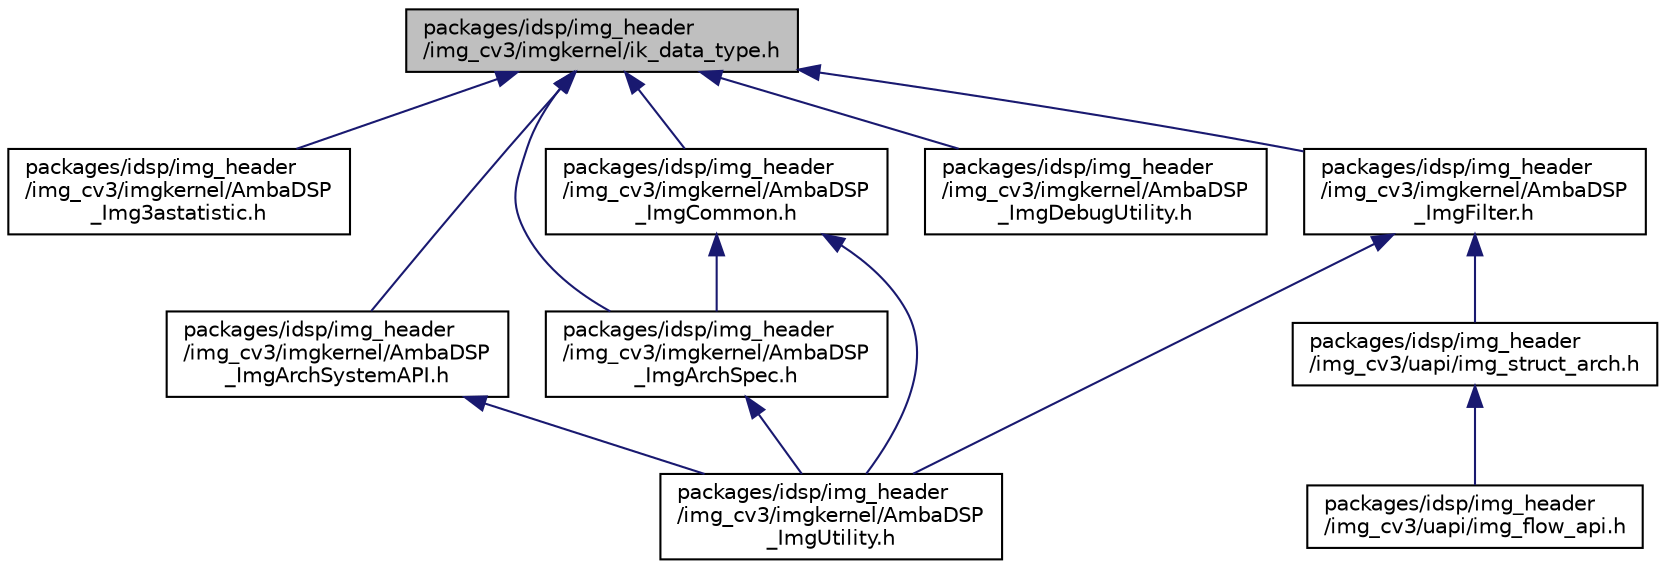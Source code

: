 digraph "packages/idsp/img_header/img_cv3/imgkernel/ik_data_type.h"
{
 // INTERACTIVE_SVG=YES
 // LATEX_PDF_SIZE
  bgcolor="transparent";
  edge [fontname="Helvetica",fontsize="10",labelfontname="Helvetica",labelfontsize="10"];
  node [fontname="Helvetica",fontsize="10",shape=record];
  Node1 [label="packages/idsp/img_header\l/img_cv3/imgkernel/ik_data_type.h",height=0.2,width=0.4,color="black", fillcolor="grey75", style="filled", fontcolor="black",tooltip=" "];
  Node1 -> Node2 [dir="back",color="midnightblue",fontsize="10",style="solid",fontname="Helvetica"];
  Node2 [label="packages/idsp/img_header\l/img_cv3/imgkernel/AmbaDSP\l_Img3astatistic.h",height=0.2,width=0.4,color="black",URL="$da/db1/AmbaDSP__Img3astatistic_8h.html",tooltip=" "];
  Node1 -> Node3 [dir="back",color="midnightblue",fontsize="10",style="solid",fontname="Helvetica"];
  Node3 [label="packages/idsp/img_header\l/img_cv3/imgkernel/AmbaDSP\l_ImgArchSpec.h",height=0.2,width=0.4,color="black",URL="$de/dc2/AmbaDSP__ImgArchSpec_8h.html",tooltip=" "];
  Node3 -> Node4 [dir="back",color="midnightblue",fontsize="10",style="solid",fontname="Helvetica"];
  Node4 [label="packages/idsp/img_header\l/img_cv3/imgkernel/AmbaDSP\l_ImgUtility.h",height=0.2,width=0.4,color="black",URL="$d0/d7d/AmbaDSP__ImgUtility_8h.html",tooltip=" "];
  Node1 -> Node5 [dir="back",color="midnightblue",fontsize="10",style="solid",fontname="Helvetica"];
  Node5 [label="packages/idsp/img_header\l/img_cv3/imgkernel/AmbaDSP\l_ImgArchSystemAPI.h",height=0.2,width=0.4,color="black",URL="$df/d27/AmbaDSP__ImgArchSystemAPI_8h.html",tooltip=" "];
  Node5 -> Node4 [dir="back",color="midnightblue",fontsize="10",style="solid",fontname="Helvetica"];
  Node1 -> Node6 [dir="back",color="midnightblue",fontsize="10",style="solid",fontname="Helvetica"];
  Node6 [label="packages/idsp/img_header\l/img_cv3/imgkernel/AmbaDSP\l_ImgCommon.h",height=0.2,width=0.4,color="black",URL="$de/d0c/AmbaDSP__ImgCommon_8h.html",tooltip=" "];
  Node6 -> Node3 [dir="back",color="midnightblue",fontsize="10",style="solid",fontname="Helvetica"];
  Node6 -> Node4 [dir="back",color="midnightblue",fontsize="10",style="solid",fontname="Helvetica"];
  Node1 -> Node7 [dir="back",color="midnightblue",fontsize="10",style="solid",fontname="Helvetica"];
  Node7 [label="packages/idsp/img_header\l/img_cv3/imgkernel/AmbaDSP\l_ImgDebugUtility.h",height=0.2,width=0.4,color="black",URL="$d1/d31/AmbaDSP__ImgDebugUtility_8h.html",tooltip=" "];
  Node1 -> Node8 [dir="back",color="midnightblue",fontsize="10",style="solid",fontname="Helvetica"];
  Node8 [label="packages/idsp/img_header\l/img_cv3/imgkernel/AmbaDSP\l_ImgFilter.h",height=0.2,width=0.4,color="black",URL="$d0/d20/AmbaDSP__ImgFilter_8h.html",tooltip=" "];
  Node8 -> Node4 [dir="back",color="midnightblue",fontsize="10",style="solid",fontname="Helvetica"];
  Node8 -> Node9 [dir="back",color="midnightblue",fontsize="10",style="solid",fontname="Helvetica"];
  Node9 [label="packages/idsp/img_header\l/img_cv3/uapi/img_struct_arch.h",height=0.2,width=0.4,color="black",URL="$d2/d1b/img__struct__arch_8h.html",tooltip=" "];
  Node9 -> Node10 [dir="back",color="midnightblue",fontsize="10",style="solid",fontname="Helvetica"];
  Node10 [label="packages/idsp/img_header\l/img_cv3/uapi/img_flow_api.h",height=0.2,width=0.4,color="black",URL="$d3/d95/img__flow__api_8h.html",tooltip="This file defines basic Image Flow Library APIs."];
}

